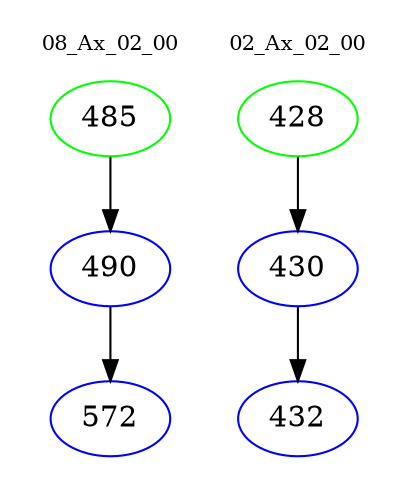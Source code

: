 digraph{
subgraph cluster_0 {
color = white
label = "08_Ax_02_00";
fontsize=10;
T0_485 [label="485", color="green"]
T0_485 -> T0_490 [color="black"]
T0_490 [label="490", color="blue"]
T0_490 -> T0_572 [color="black"]
T0_572 [label="572", color="blue"]
}
subgraph cluster_1 {
color = white
label = "02_Ax_02_00";
fontsize=10;
T1_428 [label="428", color="green"]
T1_428 -> T1_430 [color="black"]
T1_430 [label="430", color="blue"]
T1_430 -> T1_432 [color="black"]
T1_432 [label="432", color="blue"]
}
}
